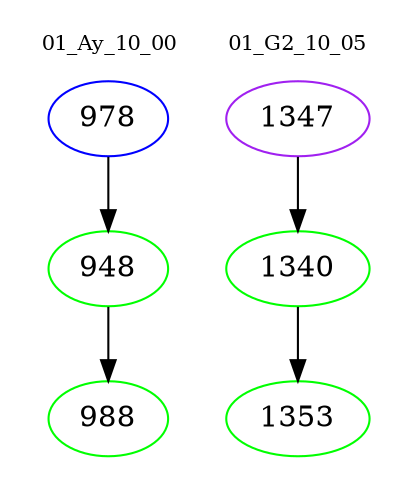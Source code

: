 digraph{
subgraph cluster_0 {
color = white
label = "01_Ay_10_00";
fontsize=10;
T0_978 [label="978", color="blue"]
T0_978 -> T0_948 [color="black"]
T0_948 [label="948", color="green"]
T0_948 -> T0_988 [color="black"]
T0_988 [label="988", color="green"]
}
subgraph cluster_1 {
color = white
label = "01_G2_10_05";
fontsize=10;
T1_1347 [label="1347", color="purple"]
T1_1347 -> T1_1340 [color="black"]
T1_1340 [label="1340", color="green"]
T1_1340 -> T1_1353 [color="black"]
T1_1353 [label="1353", color="green"]
}
}
